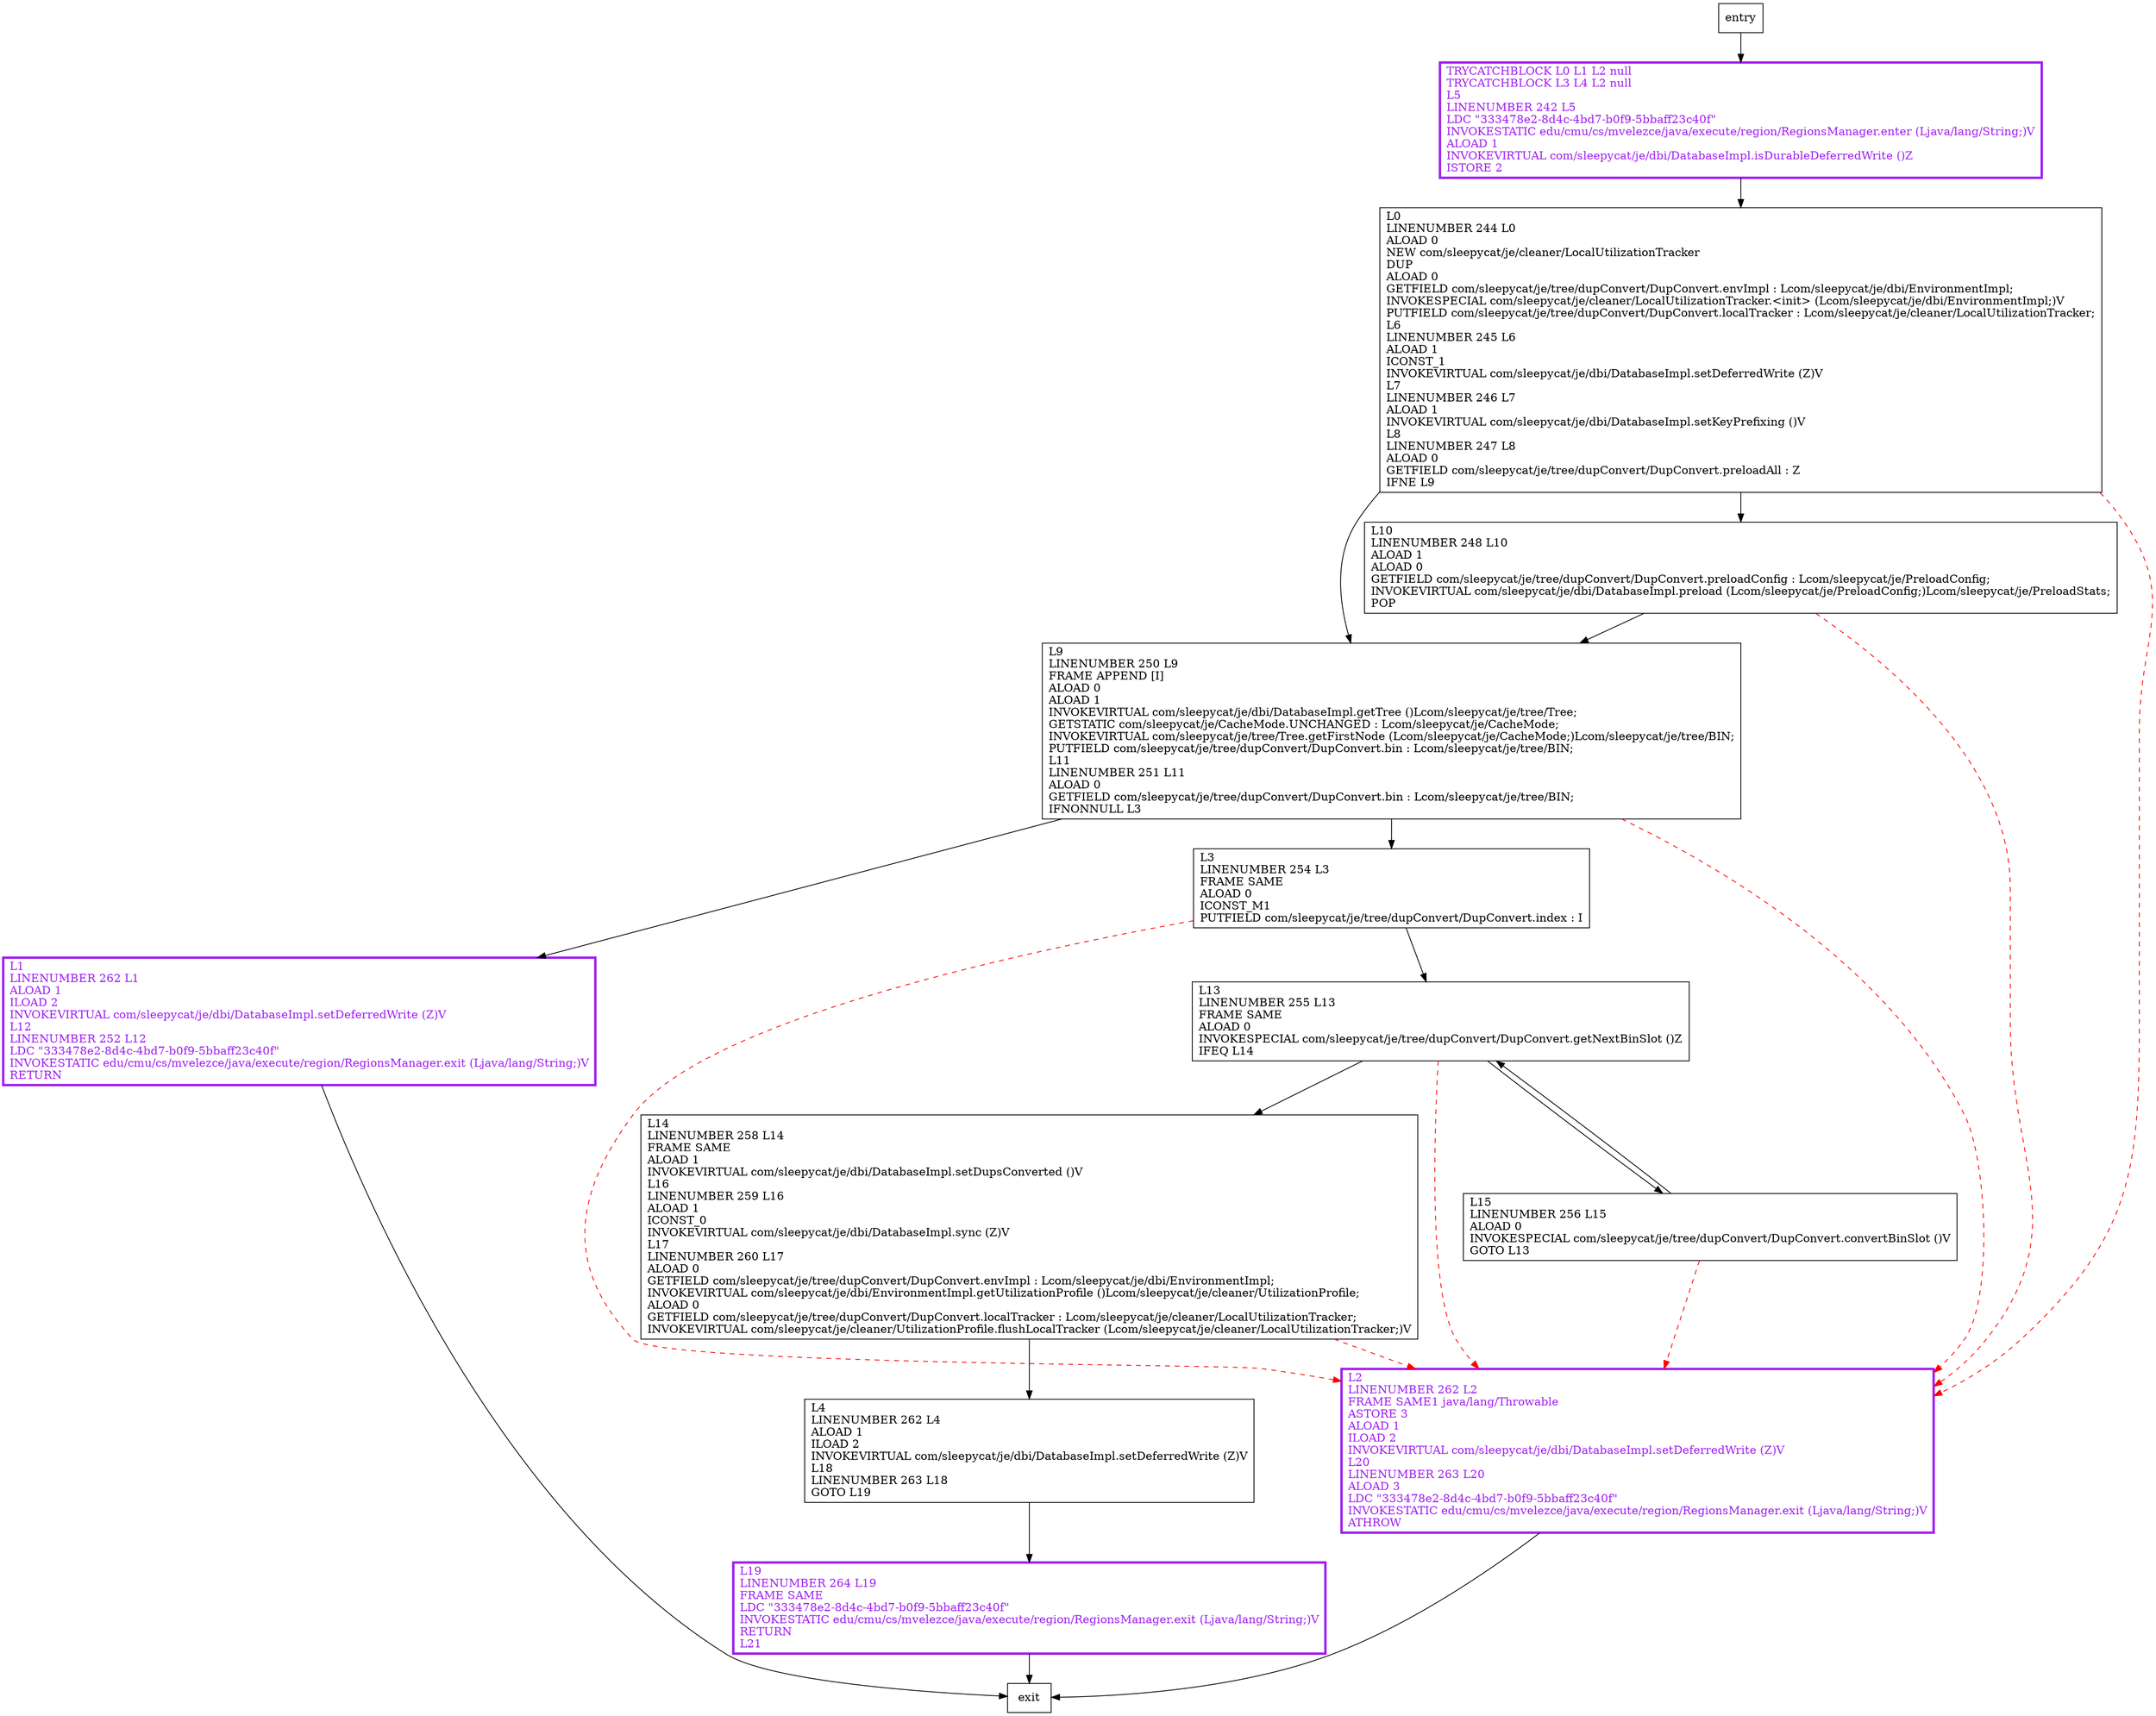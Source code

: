 digraph convertDatabase {
node [shape=record];
442081128 [label="L19\lLINENUMBER 264 L19\lFRAME SAME\lLDC \"333478e2-8d4c-4bd7-b0f9-5bbaff23c40f\"\lINVOKESTATIC edu/cmu/cs/mvelezce/java/execute/region/RegionsManager.exit (Ljava/lang/String;)V\lRETURN\lL21\l"];
1553438079 [label="L2\lLINENUMBER 262 L2\lFRAME SAME1 java/lang/Throwable\lASTORE 3\lALOAD 1\lILOAD 2\lINVOKEVIRTUAL com/sleepycat/je/dbi/DatabaseImpl.setDeferredWrite (Z)V\lL20\lLINENUMBER 263 L20\lALOAD 3\lLDC \"333478e2-8d4c-4bd7-b0f9-5bbaff23c40f\"\lINVOKESTATIC edu/cmu/cs/mvelezce/java/execute/region/RegionsManager.exit (Ljava/lang/String;)V\lATHROW\l"];
1225146577 [label="L9\lLINENUMBER 250 L9\lFRAME APPEND [I]\lALOAD 0\lALOAD 1\lINVOKEVIRTUAL com/sleepycat/je/dbi/DatabaseImpl.getTree ()Lcom/sleepycat/je/tree/Tree;\lGETSTATIC com/sleepycat/je/CacheMode.UNCHANGED : Lcom/sleepycat/je/CacheMode;\lINVOKEVIRTUAL com/sleepycat/je/tree/Tree.getFirstNode (Lcom/sleepycat/je/CacheMode;)Lcom/sleepycat/je/tree/BIN;\lPUTFIELD com/sleepycat/je/tree/dupConvert/DupConvert.bin : Lcom/sleepycat/je/tree/BIN;\lL11\lLINENUMBER 251 L11\lALOAD 0\lGETFIELD com/sleepycat/je/tree/dupConvert/DupConvert.bin : Lcom/sleepycat/je/tree/BIN;\lIFNONNULL L3\l"];
961783087 [label="L0\lLINENUMBER 244 L0\lALOAD 0\lNEW com/sleepycat/je/cleaner/LocalUtilizationTracker\lDUP\lALOAD 0\lGETFIELD com/sleepycat/je/tree/dupConvert/DupConvert.envImpl : Lcom/sleepycat/je/dbi/EnvironmentImpl;\lINVOKESPECIAL com/sleepycat/je/cleaner/LocalUtilizationTracker.\<init\> (Lcom/sleepycat/je/dbi/EnvironmentImpl;)V\lPUTFIELD com/sleepycat/je/tree/dupConvert/DupConvert.localTracker : Lcom/sleepycat/je/cleaner/LocalUtilizationTracker;\lL6\lLINENUMBER 245 L6\lALOAD 1\lICONST_1\lINVOKEVIRTUAL com/sleepycat/je/dbi/DatabaseImpl.setDeferredWrite (Z)V\lL7\lLINENUMBER 246 L7\lALOAD 1\lINVOKEVIRTUAL com/sleepycat/je/dbi/DatabaseImpl.setKeyPrefixing ()V\lL8\lLINENUMBER 247 L8\lALOAD 0\lGETFIELD com/sleepycat/je/tree/dupConvert/DupConvert.preloadAll : Z\lIFNE L9\l"];
874621817 [label="L4\lLINENUMBER 262 L4\lALOAD 1\lILOAD 2\lINVOKEVIRTUAL com/sleepycat/je/dbi/DatabaseImpl.setDeferredWrite (Z)V\lL18\lLINENUMBER 263 L18\lGOTO L19\l"];
413557117 [label="L14\lLINENUMBER 258 L14\lFRAME SAME\lALOAD 1\lINVOKEVIRTUAL com/sleepycat/je/dbi/DatabaseImpl.setDupsConverted ()V\lL16\lLINENUMBER 259 L16\lALOAD 1\lICONST_0\lINVOKEVIRTUAL com/sleepycat/je/dbi/DatabaseImpl.sync (Z)V\lL17\lLINENUMBER 260 L17\lALOAD 0\lGETFIELD com/sleepycat/je/tree/dupConvert/DupConvert.envImpl : Lcom/sleepycat/je/dbi/EnvironmentImpl;\lINVOKEVIRTUAL com/sleepycat/je/dbi/EnvironmentImpl.getUtilizationProfile ()Lcom/sleepycat/je/cleaner/UtilizationProfile;\lALOAD 0\lGETFIELD com/sleepycat/je/tree/dupConvert/DupConvert.localTracker : Lcom/sleepycat/je/cleaner/LocalUtilizationTracker;\lINVOKEVIRTUAL com/sleepycat/je/cleaner/UtilizationProfile.flushLocalTracker (Lcom/sleepycat/je/cleaner/LocalUtilizationTracker;)V\l"];
702153976 [label="L10\lLINENUMBER 248 L10\lALOAD 1\lALOAD 0\lGETFIELD com/sleepycat/je/tree/dupConvert/DupConvert.preloadConfig : Lcom/sleepycat/je/PreloadConfig;\lINVOKEVIRTUAL com/sleepycat/je/dbi/DatabaseImpl.preload (Lcom/sleepycat/je/PreloadConfig;)Lcom/sleepycat/je/PreloadStats;\lPOP\l"];
568683611 [label="L13\lLINENUMBER 255 L13\lFRAME SAME\lALOAD 0\lINVOKESPECIAL com/sleepycat/je/tree/dupConvert/DupConvert.getNextBinSlot ()Z\lIFEQ L14\l"];
276762244 [label="L3\lLINENUMBER 254 L3\lFRAME SAME\lALOAD 0\lICONST_M1\lPUTFIELD com/sleepycat/je/tree/dupConvert/DupConvert.index : I\l"];
1629637461 [label="L15\lLINENUMBER 256 L15\lALOAD 0\lINVOKESPECIAL com/sleepycat/je/tree/dupConvert/DupConvert.convertBinSlot ()V\lGOTO L13\l"];
1503174602 [label="L1\lLINENUMBER 262 L1\lALOAD 1\lILOAD 2\lINVOKEVIRTUAL com/sleepycat/je/dbi/DatabaseImpl.setDeferredWrite (Z)V\lL12\lLINENUMBER 252 L12\lLDC \"333478e2-8d4c-4bd7-b0f9-5bbaff23c40f\"\lINVOKESTATIC edu/cmu/cs/mvelezce/java/execute/region/RegionsManager.exit (Ljava/lang/String;)V\lRETURN\l"];
2051464285 [label="TRYCATCHBLOCK L0 L1 L2 null\lTRYCATCHBLOCK L3 L4 L2 null\lL5\lLINENUMBER 242 L5\lLDC \"333478e2-8d4c-4bd7-b0f9-5bbaff23c40f\"\lINVOKESTATIC edu/cmu/cs/mvelezce/java/execute/region/RegionsManager.enter (Ljava/lang/String;)V\lALOAD 1\lINVOKEVIRTUAL com/sleepycat/je/dbi/DatabaseImpl.isDurableDeferredWrite ()Z\lISTORE 2\l"];
entry;
exit;
1553438079 -> exit
1225146577 -> 1553438079 [style=dashed, color=red]
1225146577 -> 276762244
1225146577 -> 1503174602
961783087 -> 1553438079 [style=dashed, color=red]
961783087 -> 1225146577
961783087 -> 702153976
874621817 -> 442081128
413557117 -> 1553438079 [style=dashed, color=red]
413557117 -> 874621817
702153976 -> 1553438079 [style=dashed, color=red]
702153976 -> 1225146577
568683611 -> 1553438079 [style=dashed, color=red]
568683611 -> 413557117
568683611 -> 1629637461
276762244 -> 1553438079 [style=dashed, color=red]
276762244 -> 568683611
1629637461 -> 1553438079 [style=dashed, color=red]
1629637461 -> 568683611
442081128 -> exit
entry -> 2051464285
1503174602 -> exit
2051464285 -> 961783087
442081128[fontcolor="purple", penwidth=3, color="purple"];
1553438079[fontcolor="purple", penwidth=3, color="purple"];
1503174602[fontcolor="purple", penwidth=3, color="purple"];
2051464285[fontcolor="purple", penwidth=3, color="purple"];
}

